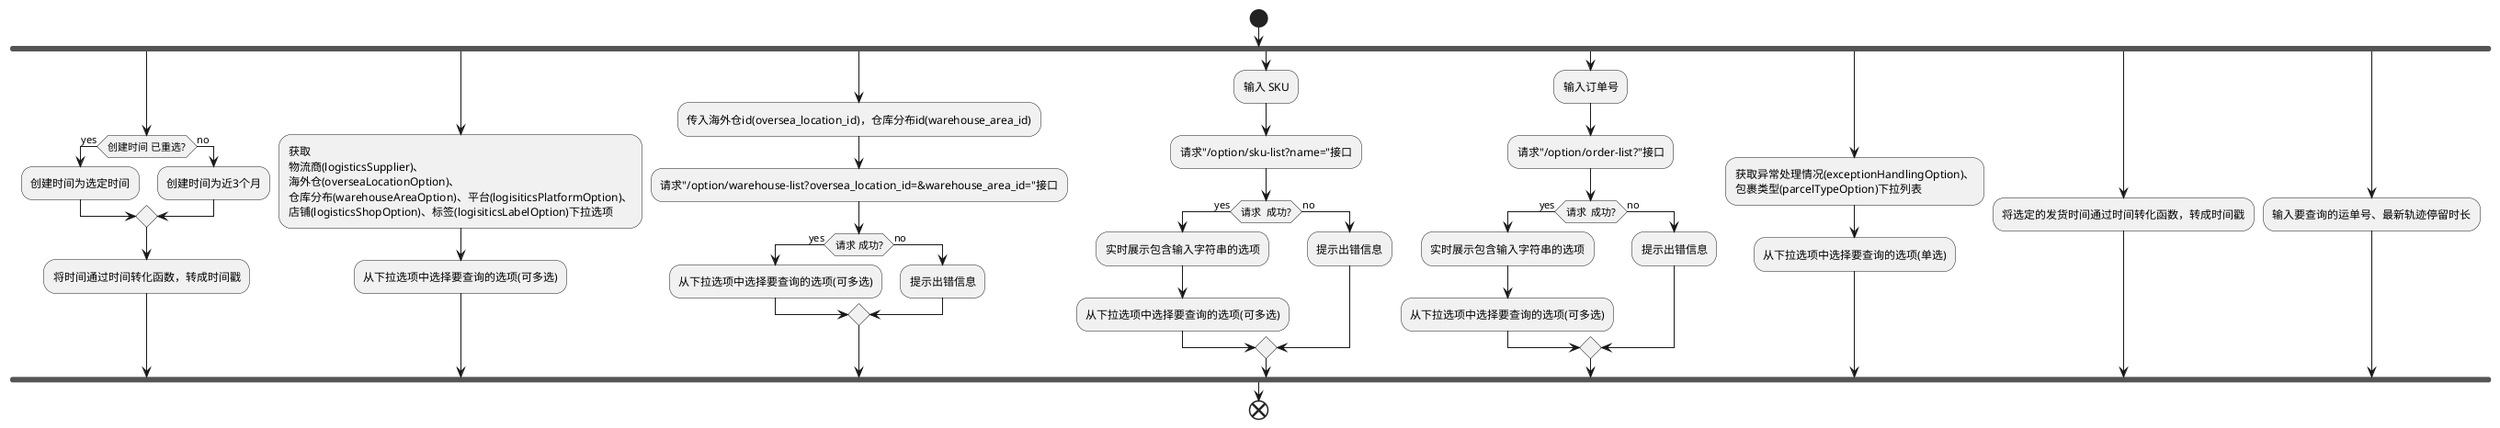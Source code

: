 @startuml

start
fork
  if(创建时间 已重选?) then (yes) 
    :创建时间为选定时间;
  else (no)
    :创建时间为近3个月;
  endif
  :将时间通过时间转化函数，转成时间戳;
fork again  
  :获取
  物流商(logisticsSupplier)、
  海外仓(overseaLocationOption)、
  仓库分布(warehouseAreaOption)、平台(logisiticsPlatformOption)、
  店铺(logisticsShopOption)、标签(logisiticsLabelOption)下拉选项;
  :从下拉选项中选择要查询的选项(可多选);
fork again  
  :传入海外仓id(oversea_location_id)，仓库分布id(warehouse_area_id);
  :请求"/option/warehouse-list?oversea_location_id=&warehouse_area_id="接口;
  if(请求 成功?) then (yes)
    :从下拉选项中选择要查询的选项(可多选);
  else (no)
    :提示出错信息;
  endif
fork again
  :输入 SKU;
  :请求"/option/sku-list?name="接口;
  if(请求  成功?) then (yes)
    :实时展示包含输入字符串的选项;
    :从下拉选项中选择要查询的选项(可多选);
  else (no)
    :提示出错信息;
  endif
fork again
  :输入订单号;
  :请求"/option/order-list?"接口;
  if(请求  成功?) then (yes)
    :实时展示包含输入字符串的选项;
    :从下拉选项中选择要查询的选项(可多选);
  else (no)
    :提示出错信息;
  endif
fork again
  :获取异常处理情况(exceptionHandlingOption)、
  包裹类型(parcelTypeOption)下拉列表;
  :从下拉选项中选择要查询的选项(单选);
fork again  
  :将选定的发货时间通过时间转化函数，转成时间戳;
fork again
  :输入要查询的运单号、最新轨迹停留时长;
end fork
end

@enduml
